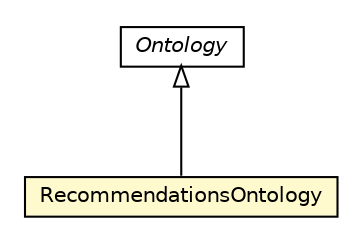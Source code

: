 #!/usr/local/bin/dot
#
# Class diagram 
# Generated by UMLGraph version R5_6-24-gf6e263 (http://www.umlgraph.org/)
#

digraph G {
	edge [fontname="Helvetica",fontsize=10,labelfontname="Helvetica",labelfontsize=10];
	node [fontname="Helvetica",fontsize=10,shape=plaintext];
	nodesep=0.25;
	ranksep=0.5;
	// org.universAAL.middleware.owl.Ontology
	c6614228 [label=<<table title="org.universAAL.middleware.owl.Ontology" border="0" cellborder="1" cellspacing="0" cellpadding="2" port="p" href="../../middleware/owl/Ontology.html">
		<tr><td><table border="0" cellspacing="0" cellpadding="1">
<tr><td align="center" balign="center"><font face="Helvetica-Oblique"> Ontology </font></td></tr>
		</table></td></tr>
		</table>>, URL="../../middleware/owl/Ontology.html", fontname="Helvetica", fontcolor="black", fontsize=10.0];
	// org.universAAL.ontology.recommendations.RecommendationsOntology
	c6615185 [label=<<table title="org.universAAL.ontology.recommendations.RecommendationsOntology" border="0" cellborder="1" cellspacing="0" cellpadding="2" port="p" bgcolor="lemonChiffon" href="./RecommendationsOntology.html">
		<tr><td><table border="0" cellspacing="0" cellpadding="1">
<tr><td align="center" balign="center"> RecommendationsOntology </td></tr>
		</table></td></tr>
		</table>>, URL="./RecommendationsOntology.html", fontname="Helvetica", fontcolor="black", fontsize=10.0];
	//org.universAAL.ontology.recommendations.RecommendationsOntology extends org.universAAL.middleware.owl.Ontology
	c6614228:p -> c6615185:p [dir=back,arrowtail=empty];
}

